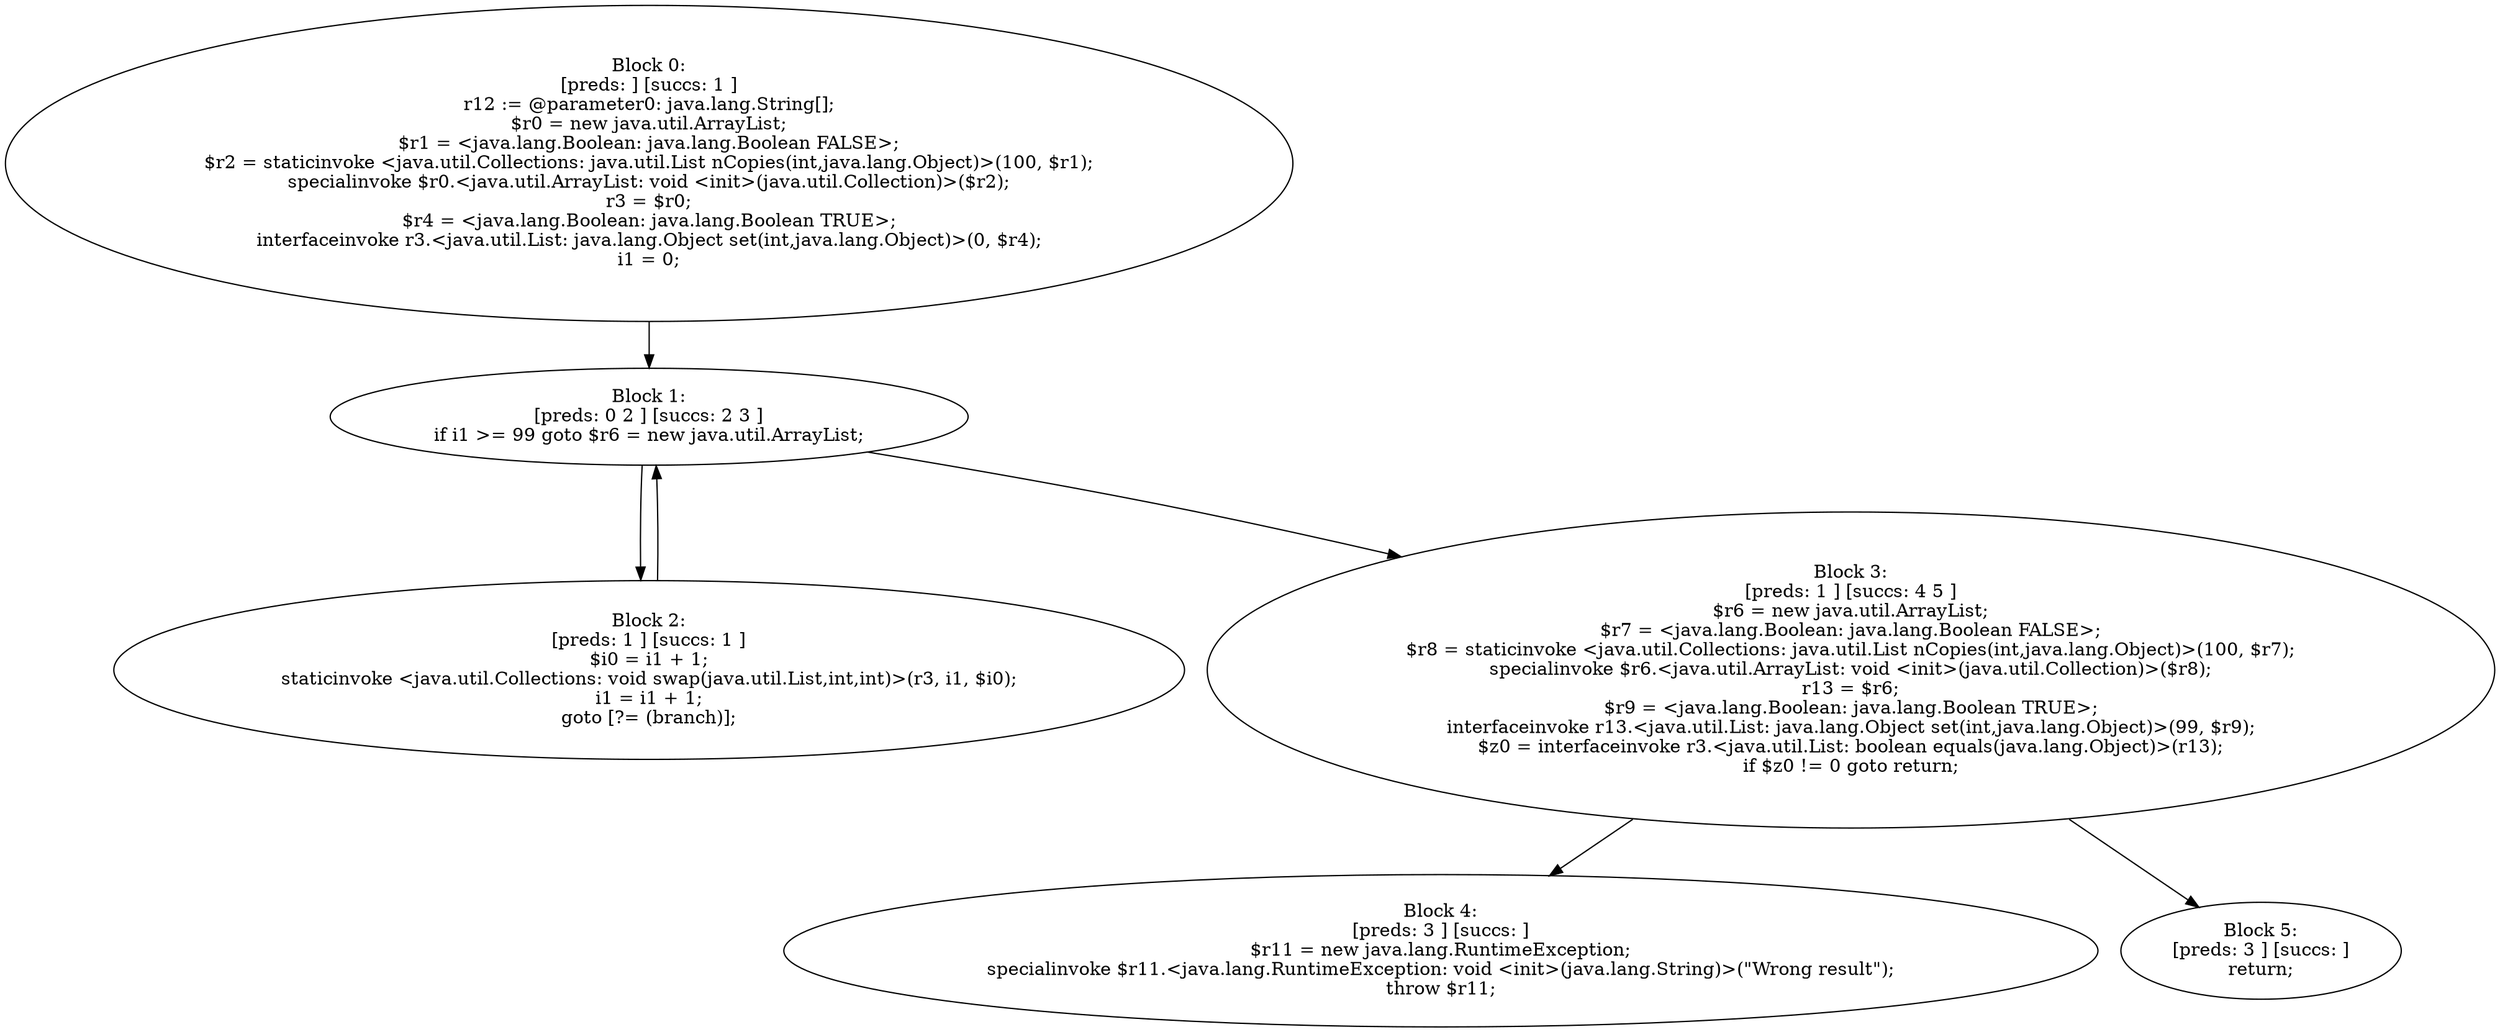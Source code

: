 digraph "unitGraph" {
    "Block 0:
[preds: ] [succs: 1 ]
r12 := @parameter0: java.lang.String[];
$r0 = new java.util.ArrayList;
$r1 = <java.lang.Boolean: java.lang.Boolean FALSE>;
$r2 = staticinvoke <java.util.Collections: java.util.List nCopies(int,java.lang.Object)>(100, $r1);
specialinvoke $r0.<java.util.ArrayList: void <init>(java.util.Collection)>($r2);
r3 = $r0;
$r4 = <java.lang.Boolean: java.lang.Boolean TRUE>;
interfaceinvoke r3.<java.util.List: java.lang.Object set(int,java.lang.Object)>(0, $r4);
i1 = 0;
"
    "Block 1:
[preds: 0 2 ] [succs: 2 3 ]
if i1 >= 99 goto $r6 = new java.util.ArrayList;
"
    "Block 2:
[preds: 1 ] [succs: 1 ]
$i0 = i1 + 1;
staticinvoke <java.util.Collections: void swap(java.util.List,int,int)>(r3, i1, $i0);
i1 = i1 + 1;
goto [?= (branch)];
"
    "Block 3:
[preds: 1 ] [succs: 4 5 ]
$r6 = new java.util.ArrayList;
$r7 = <java.lang.Boolean: java.lang.Boolean FALSE>;
$r8 = staticinvoke <java.util.Collections: java.util.List nCopies(int,java.lang.Object)>(100, $r7);
specialinvoke $r6.<java.util.ArrayList: void <init>(java.util.Collection)>($r8);
r13 = $r6;
$r9 = <java.lang.Boolean: java.lang.Boolean TRUE>;
interfaceinvoke r13.<java.util.List: java.lang.Object set(int,java.lang.Object)>(99, $r9);
$z0 = interfaceinvoke r3.<java.util.List: boolean equals(java.lang.Object)>(r13);
if $z0 != 0 goto return;
"
    "Block 4:
[preds: 3 ] [succs: ]
$r11 = new java.lang.RuntimeException;
specialinvoke $r11.<java.lang.RuntimeException: void <init>(java.lang.String)>(\"Wrong result\");
throw $r11;
"
    "Block 5:
[preds: 3 ] [succs: ]
return;
"
    "Block 0:
[preds: ] [succs: 1 ]
r12 := @parameter0: java.lang.String[];
$r0 = new java.util.ArrayList;
$r1 = <java.lang.Boolean: java.lang.Boolean FALSE>;
$r2 = staticinvoke <java.util.Collections: java.util.List nCopies(int,java.lang.Object)>(100, $r1);
specialinvoke $r0.<java.util.ArrayList: void <init>(java.util.Collection)>($r2);
r3 = $r0;
$r4 = <java.lang.Boolean: java.lang.Boolean TRUE>;
interfaceinvoke r3.<java.util.List: java.lang.Object set(int,java.lang.Object)>(0, $r4);
i1 = 0;
"->"Block 1:
[preds: 0 2 ] [succs: 2 3 ]
if i1 >= 99 goto $r6 = new java.util.ArrayList;
";
    "Block 1:
[preds: 0 2 ] [succs: 2 3 ]
if i1 >= 99 goto $r6 = new java.util.ArrayList;
"->"Block 2:
[preds: 1 ] [succs: 1 ]
$i0 = i1 + 1;
staticinvoke <java.util.Collections: void swap(java.util.List,int,int)>(r3, i1, $i0);
i1 = i1 + 1;
goto [?= (branch)];
";
    "Block 1:
[preds: 0 2 ] [succs: 2 3 ]
if i1 >= 99 goto $r6 = new java.util.ArrayList;
"->"Block 3:
[preds: 1 ] [succs: 4 5 ]
$r6 = new java.util.ArrayList;
$r7 = <java.lang.Boolean: java.lang.Boolean FALSE>;
$r8 = staticinvoke <java.util.Collections: java.util.List nCopies(int,java.lang.Object)>(100, $r7);
specialinvoke $r6.<java.util.ArrayList: void <init>(java.util.Collection)>($r8);
r13 = $r6;
$r9 = <java.lang.Boolean: java.lang.Boolean TRUE>;
interfaceinvoke r13.<java.util.List: java.lang.Object set(int,java.lang.Object)>(99, $r9);
$z0 = interfaceinvoke r3.<java.util.List: boolean equals(java.lang.Object)>(r13);
if $z0 != 0 goto return;
";
    "Block 2:
[preds: 1 ] [succs: 1 ]
$i0 = i1 + 1;
staticinvoke <java.util.Collections: void swap(java.util.List,int,int)>(r3, i1, $i0);
i1 = i1 + 1;
goto [?= (branch)];
"->"Block 1:
[preds: 0 2 ] [succs: 2 3 ]
if i1 >= 99 goto $r6 = new java.util.ArrayList;
";
    "Block 3:
[preds: 1 ] [succs: 4 5 ]
$r6 = new java.util.ArrayList;
$r7 = <java.lang.Boolean: java.lang.Boolean FALSE>;
$r8 = staticinvoke <java.util.Collections: java.util.List nCopies(int,java.lang.Object)>(100, $r7);
specialinvoke $r6.<java.util.ArrayList: void <init>(java.util.Collection)>($r8);
r13 = $r6;
$r9 = <java.lang.Boolean: java.lang.Boolean TRUE>;
interfaceinvoke r13.<java.util.List: java.lang.Object set(int,java.lang.Object)>(99, $r9);
$z0 = interfaceinvoke r3.<java.util.List: boolean equals(java.lang.Object)>(r13);
if $z0 != 0 goto return;
"->"Block 4:
[preds: 3 ] [succs: ]
$r11 = new java.lang.RuntimeException;
specialinvoke $r11.<java.lang.RuntimeException: void <init>(java.lang.String)>(\"Wrong result\");
throw $r11;
";
    "Block 3:
[preds: 1 ] [succs: 4 5 ]
$r6 = new java.util.ArrayList;
$r7 = <java.lang.Boolean: java.lang.Boolean FALSE>;
$r8 = staticinvoke <java.util.Collections: java.util.List nCopies(int,java.lang.Object)>(100, $r7);
specialinvoke $r6.<java.util.ArrayList: void <init>(java.util.Collection)>($r8);
r13 = $r6;
$r9 = <java.lang.Boolean: java.lang.Boolean TRUE>;
interfaceinvoke r13.<java.util.List: java.lang.Object set(int,java.lang.Object)>(99, $r9);
$z0 = interfaceinvoke r3.<java.util.List: boolean equals(java.lang.Object)>(r13);
if $z0 != 0 goto return;
"->"Block 5:
[preds: 3 ] [succs: ]
return;
";
}
